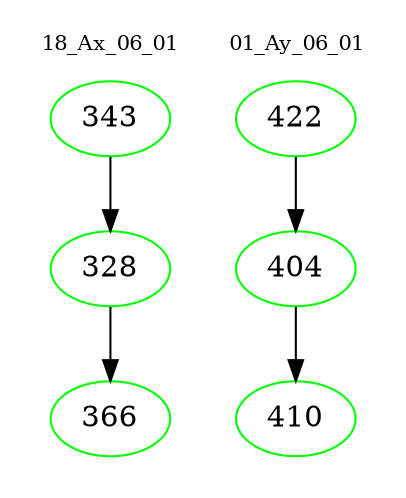 digraph{
subgraph cluster_0 {
color = white
label = "18_Ax_06_01";
fontsize=10;
T0_343 [label="343", color="green"]
T0_343 -> T0_328 [color="black"]
T0_328 [label="328", color="green"]
T0_328 -> T0_366 [color="black"]
T0_366 [label="366", color="green"]
}
subgraph cluster_1 {
color = white
label = "01_Ay_06_01";
fontsize=10;
T1_422 [label="422", color="green"]
T1_422 -> T1_404 [color="black"]
T1_404 [label="404", color="green"]
T1_404 -> T1_410 [color="black"]
T1_410 [label="410", color="green"]
}
}
